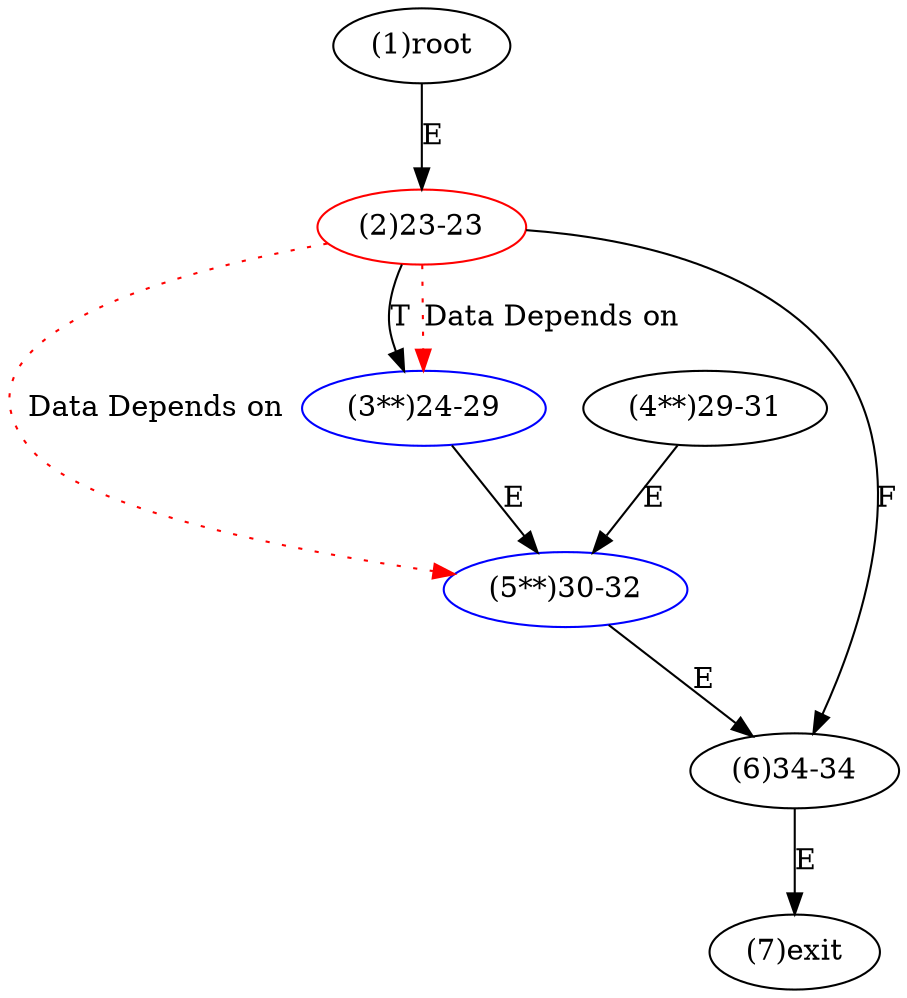 digraph "" { 
1[ label="(1)root"];
2[ label="(2)23-23",color=red];
3[ label="(3**)24-29",color=blue];
4[ label="(4**)29-31"];
5[ label="(5**)30-32",color=blue];
6[ label="(6)34-34"];
7[ label="(7)exit"];
1->2[ label="E"];
2->6[ label="F"];
2->3[ label="T"];
3->5[ label="E"];
4->5[ label="E"];
5->6[ label="E"];
6->7[ label="E"];
2->3[ color="red" label="Data Depends on" style = dotted ];
2->5[ color="red" label="Data Depends on" style = dotted ];
}